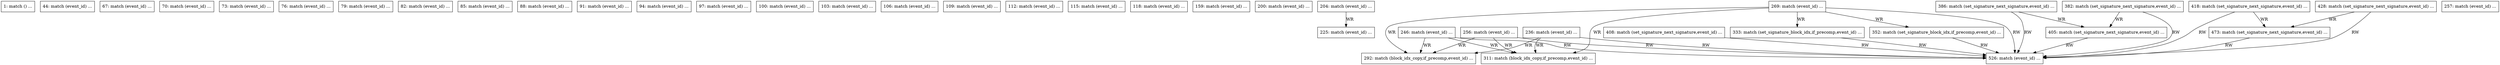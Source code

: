 digraph G {
  "1: match () ...
" [shape=box, ];
  "44: match (event_id) ...
" [shape=box, ];
  "67: match (event_id) ...
" [shape=box, ];
  "70: match (event_id) ...
" [shape=box, ];
  "73: match (event_id) ...
" [shape=box, ];
  "76: match (event_id) ...
" [shape=box, ];
  "79: match (event_id) ...
" [shape=box, ];
  "82: match (event_id) ...
" [shape=box, ];
  "85: match (event_id) ...
" [shape=box, ];
  "88: match (event_id) ...
" [shape=box, ];
  "91: match (event_id) ...
" [shape=box, ];
  "94: match (event_id) ...
" [shape=box, ];
  "97: match (event_id) ...
" [shape=box, ];
  "100: match (event_id) ...
" [shape=box, ];
  "103: match (event_id) ...
" [shape=box, ];
  "106: match (event_id) ...
" [shape=box, ];
  "109: match (event_id) ...
" [shape=box, ];
  "112: match (event_id) ...
" [shape=box, ];
  "115: match (event_id) ...
" [shape=box, ];
  "118: match (event_id) ...
" [shape=box, ];
  "159: match (event_id) ...
" [shape=box, ];
  "200: match (event_id) ...
" [shape=box, ];
  "204: match (event_id) ...
" [shape=box, ];
  "225: match (event_id) ...
" [shape=box, ];
  "236: match (event_id) ...
" [shape=box, ];
  "246: match (event_id) ...
" [shape=box, ];
  "256: match (event_id) ...
" [shape=box, ];
  "257: match (event_id) ...
" [shape=box, ];
  "269: match (event_id) ...
" [shape=box, ];
  "292: match (block_idx_copy,if_precomp,event_id) ...
" [shape=box, ];
  "311: match (block_idx_copy,if_precomp,event_id) ...
" [shape=box, ];
  "333: match (set_signature_block_idx,if_precomp,event_id) ...
" [shape=box, ];
  "352: match (set_signature_block_idx,if_precomp,event_id) ...
" [shape=box, ];
  "382: match (set_signature_next_signature,event_id) ...
" [shape=box, ];
  "386: match (set_signature_next_signature,event_id) ...
" [shape=box, ];
  "405: match (set_signature_next_signature,event_id) ...
" [shape=box, ];
  "408: match (set_signature_next_signature,event_id) ...
" [shape=box, ];
  "418: match (set_signature_next_signature,event_id) ...
" [shape=box, ];
  "428: match (set_signature_next_signature,event_id) ...
" [shape=box, ];
  "473: match (set_signature_next_signature,event_id) ...
" [shape=box, ];
  "526: match (event_id) ...
" [shape=box, ];
  
  
  "204: match (event_id) ...
" -> "225: match (event_id) ...
" [label="WR", ];
  "236: match (event_id) ...
" -> "292: match (block_idx_copy,if_precomp,event_id) ...
" [
  label="WR", ];
  "236: match (event_id) ...
" -> "311: match (block_idx_copy,if_precomp,event_id) ...
" [
  label="WR", ];
  "236: match (event_id) ...
" -> "526: match (event_id) ...
" [label="RW", ];
  "246: match (event_id) ...
" -> "292: match (block_idx_copy,if_precomp,event_id) ...
" [
  label="WR", ];
  "246: match (event_id) ...
" -> "311: match (block_idx_copy,if_precomp,event_id) ...
" [
  label="WR", ];
  "246: match (event_id) ...
" -> "526: match (event_id) ...
" [label="RW", ];
  "256: match (event_id) ...
" -> "292: match (block_idx_copy,if_precomp,event_id) ...
" [
  label="WR", ];
  "256: match (event_id) ...
" -> "311: match (block_idx_copy,if_precomp,event_id) ...
" [
  label="WR", ];
  "256: match (event_id) ...
" -> "526: match (event_id) ...
" [label="RW", ];
  "269: match (event_id) ...
" -> "292: match (block_idx_copy,if_precomp,event_id) ...
" [
  label="WR", ];
  "269: match (event_id) ...
" -> "311: match (block_idx_copy,if_precomp,event_id) ...
" [
  label="WR", ];
  "269: match (event_id) ...
" -> "333: match (set_signature_block_idx,if_precomp,event_id) ...
" [
  label="WR", ];
  "269: match (event_id) ...
" -> "352: match (set_signature_block_idx,if_precomp,event_id) ...
" [
  label="WR", ];
  "269: match (event_id) ...
" -> "526: match (event_id) ...
" [label="RW", ];
  "333: match (set_signature_block_idx,if_precomp,event_id) ...
" -> "526: match (event_id) ...
" [
  label="RW", ];
  "352: match (set_signature_block_idx,if_precomp,event_id) ...
" -> "526: match (event_id) ...
" [
  label="RW", ];
  "382: match (set_signature_next_signature,event_id) ...
" -> "405: match (set_signature_next_signature,event_id) ...
" [
  label="WR", ];
  "382: match (set_signature_next_signature,event_id) ...
" -> "526: match (event_id) ...
" [
  label="RW", ];
  "386: match (set_signature_next_signature,event_id) ...
" -> "405: match (set_signature_next_signature,event_id) ...
" [
  label="WR", ];
  "386: match (set_signature_next_signature,event_id) ...
" -> "526: match (event_id) ...
" [
  label="RW", ];
  "405: match (set_signature_next_signature,event_id) ...
" -> "526: match (event_id) ...
" [
  label="RW", ];
  "408: match (set_signature_next_signature,event_id) ...
" -> "526: match (event_id) ...
" [
  label="RW", ];
  "418: match (set_signature_next_signature,event_id) ...
" -> "473: match (set_signature_next_signature,event_id) ...
" [
  label="WR", ];
  "418: match (set_signature_next_signature,event_id) ...
" -> "526: match (event_id) ...
" [
  label="RW", ];
  "428: match (set_signature_next_signature,event_id) ...
" -> "473: match (set_signature_next_signature,event_id) ...
" [
  label="WR", ];
  "428: match (set_signature_next_signature,event_id) ...
" -> "526: match (event_id) ...
" [
  label="RW", ];
  "473: match (set_signature_next_signature,event_id) ...
" -> "526: match (event_id) ...
" [
  label="RW", ];
  
  }